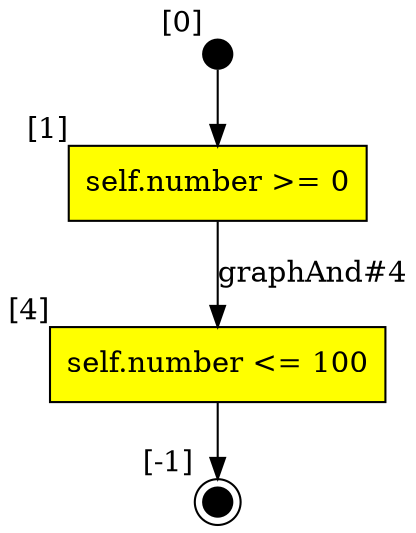 digraph CLG {
  0 [style=filled, fillcolor=black, shape="circle", label="", fixedsize=true, width=.2, height=.2, xlabel="[0]"];
  1 [shape="box", label="self.number >= 0", style=filled, fillcolor=yellow, xlabel="[1]"];
  4 [shape="box", label="self.number <= 100", style=filled, fillcolor=yellow, xlabel="[4]"];
  5 [style=filled, fillcolor=black, shape="doublecircle", label="", fixedsize=true, width=.2, height=.2, xlabel="[-1]"];
  0 -> 1;
  4 -> 5;
  1 -> 4[label="graphAnd#4"];
}
